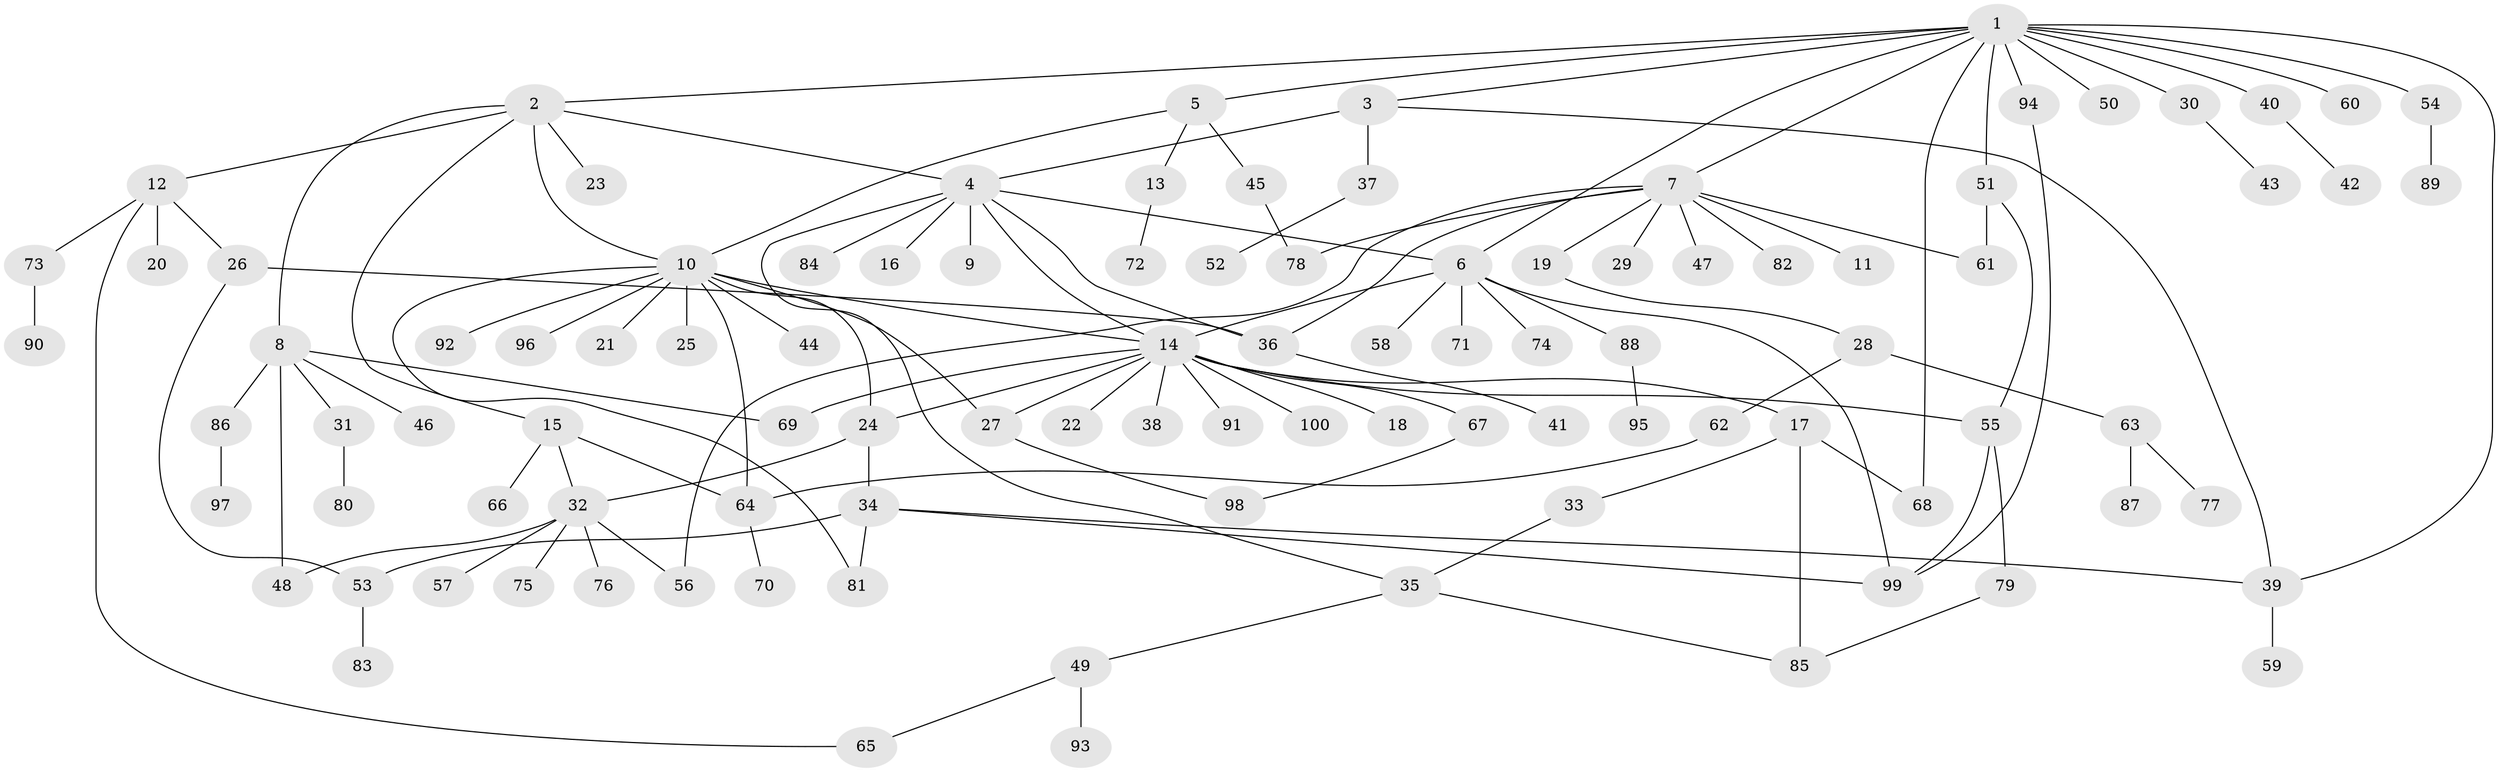 // Generated by graph-tools (version 1.1) at 2025/38/02/21/25 10:38:54]
// undirected, 100 vertices, 130 edges
graph export_dot {
graph [start="1"]
  node [color=gray90,style=filled];
  1;
  2;
  3;
  4;
  5;
  6;
  7;
  8;
  9;
  10;
  11;
  12;
  13;
  14;
  15;
  16;
  17;
  18;
  19;
  20;
  21;
  22;
  23;
  24;
  25;
  26;
  27;
  28;
  29;
  30;
  31;
  32;
  33;
  34;
  35;
  36;
  37;
  38;
  39;
  40;
  41;
  42;
  43;
  44;
  45;
  46;
  47;
  48;
  49;
  50;
  51;
  52;
  53;
  54;
  55;
  56;
  57;
  58;
  59;
  60;
  61;
  62;
  63;
  64;
  65;
  66;
  67;
  68;
  69;
  70;
  71;
  72;
  73;
  74;
  75;
  76;
  77;
  78;
  79;
  80;
  81;
  82;
  83;
  84;
  85;
  86;
  87;
  88;
  89;
  90;
  91;
  92;
  93;
  94;
  95;
  96;
  97;
  98;
  99;
  100;
  1 -- 2;
  1 -- 3;
  1 -- 5;
  1 -- 6;
  1 -- 7;
  1 -- 30;
  1 -- 39;
  1 -- 40;
  1 -- 50;
  1 -- 51;
  1 -- 54;
  1 -- 60;
  1 -- 68;
  1 -- 94;
  2 -- 4;
  2 -- 8;
  2 -- 10;
  2 -- 12;
  2 -- 15;
  2 -- 23;
  3 -- 4;
  3 -- 37;
  3 -- 39;
  4 -- 6;
  4 -- 9;
  4 -- 14;
  4 -- 16;
  4 -- 35;
  4 -- 36;
  4 -- 84;
  5 -- 10;
  5 -- 13;
  5 -- 45;
  6 -- 14;
  6 -- 58;
  6 -- 71;
  6 -- 74;
  6 -- 88;
  6 -- 99;
  7 -- 11;
  7 -- 19;
  7 -- 29;
  7 -- 36;
  7 -- 47;
  7 -- 56;
  7 -- 61;
  7 -- 78;
  7 -- 82;
  8 -- 31;
  8 -- 46;
  8 -- 48;
  8 -- 69;
  8 -- 86;
  10 -- 14;
  10 -- 21;
  10 -- 24;
  10 -- 25;
  10 -- 27;
  10 -- 44;
  10 -- 64;
  10 -- 81;
  10 -- 92;
  10 -- 96;
  12 -- 20;
  12 -- 26;
  12 -- 65;
  12 -- 73;
  13 -- 72;
  14 -- 17;
  14 -- 18;
  14 -- 22;
  14 -- 24;
  14 -- 27;
  14 -- 38;
  14 -- 55;
  14 -- 67;
  14 -- 69;
  14 -- 91;
  14 -- 100;
  15 -- 32;
  15 -- 64;
  15 -- 66;
  17 -- 33;
  17 -- 68;
  17 -- 85;
  19 -- 28;
  24 -- 32;
  24 -- 34;
  26 -- 36;
  26 -- 53;
  27 -- 98;
  28 -- 62;
  28 -- 63;
  30 -- 43;
  31 -- 80;
  32 -- 48;
  32 -- 56;
  32 -- 57;
  32 -- 75;
  32 -- 76;
  33 -- 35;
  34 -- 39;
  34 -- 53;
  34 -- 81;
  34 -- 99;
  35 -- 49;
  35 -- 85;
  36 -- 41;
  37 -- 52;
  39 -- 59;
  40 -- 42;
  45 -- 78;
  49 -- 65;
  49 -- 93;
  51 -- 55;
  51 -- 61;
  53 -- 83;
  54 -- 89;
  55 -- 79;
  55 -- 99;
  62 -- 64;
  63 -- 77;
  63 -- 87;
  64 -- 70;
  67 -- 98;
  73 -- 90;
  79 -- 85;
  86 -- 97;
  88 -- 95;
  94 -- 99;
}
